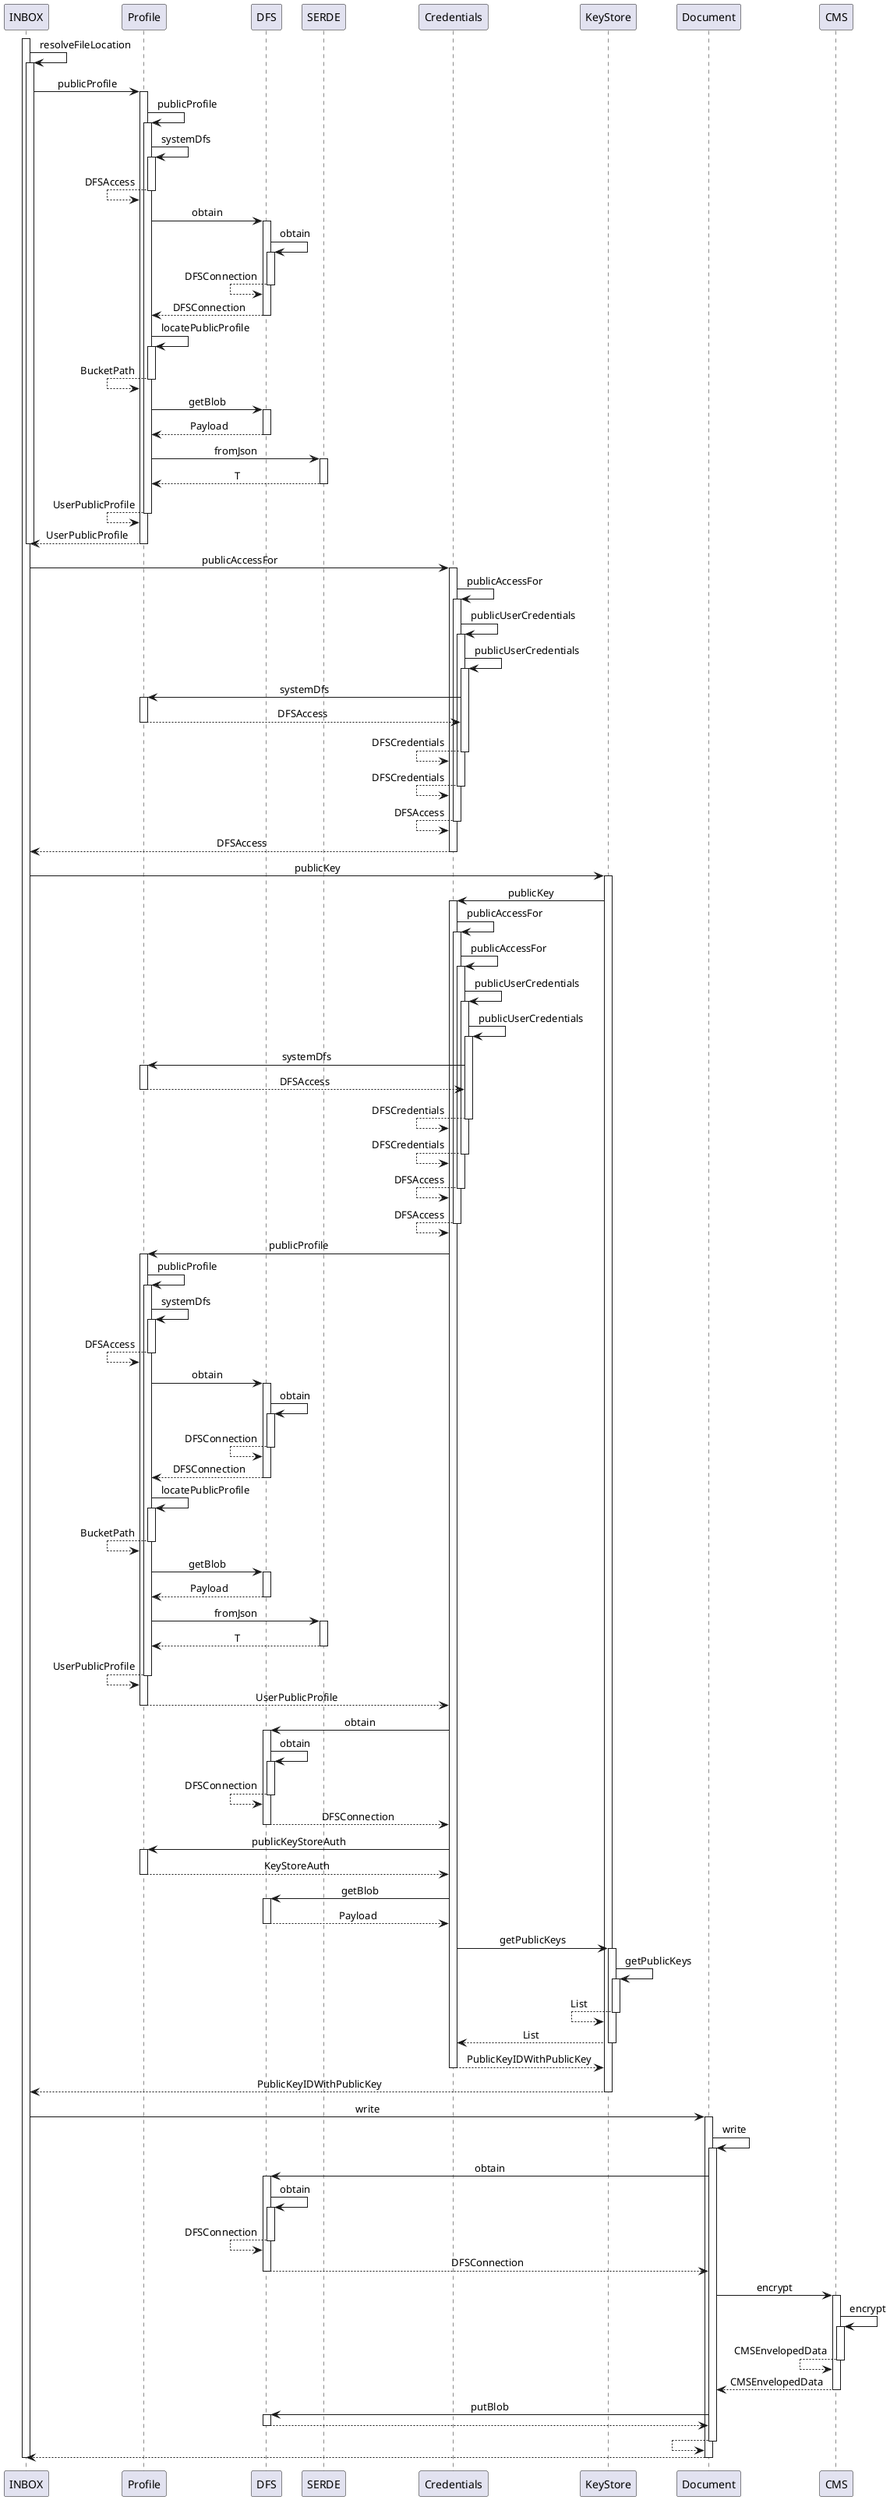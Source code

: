 @startuml

skinparam SequenceMessageAlign center

activate INBOX
' de.adorsys.datasafe.business.impl.inbox.actions.WriteToInboxImpl
INBOX -> INBOX : resolveFileLocation

activate INBOX
' de.adorsys.datasafe.business.impl.inbox.actions.WriteToInboxImpl
INBOX -> Profile : publicProfile

activate Profile
' de.adorsys.datasafe.business.api.directory.profile.operations.ProfileRetrievalService
Profile -> Profile : publicProfile

activate Profile
' de.adorsys.datasafe.business.impl.profile.DFSBasedProfileStorageImpl
Profile -> Profile : systemDfs

activate Profile
' de.adorsys.datasafe.business.impl.profile.DFSSystem
Profile <-- Profile : DFSAccess
deactivate Profile

' de.adorsys.datasafe.business.impl.profile.DFSBasedProfileStorageImpl
Profile -> DFS : obtain

activate DFS
' de.adorsys.datasafe.business.api.storage.dfs.DFSConnectionService
DFS -> DFS : obtain

activate DFS
' de.adorsys.datasafe.business.impl.dfs.DFSConnectionServiceImpl
DFS <-- DFS : DFSConnection
deactivate DFS

' de.adorsys.datasafe.business.api.storage.dfs.DFSConnectionService
Profile <-- DFS : DFSConnection
deactivate DFS

' de.adorsys.datasafe.business.impl.profile.DFSBasedProfileStorageImpl
Profile -> Profile : locatePublicProfile

activate Profile
' de.adorsys.datasafe.business.impl.profile.DFSBasedProfileStorageImpl
Profile <-- Profile : BucketPath
deactivate Profile

' de.adorsys.datasafe.business.impl.profile.DFSBasedProfileStorageImpl
Profile -> DFS : getBlob

activate DFS
' de.adorsys.dfs.connection.api.service.api.DFSConnection
Profile <-- DFS : Payload
deactivate DFS

' de.adorsys.datasafe.business.impl.profile.DFSBasedProfileStorageImpl
Profile -> SERDE : fromJson

activate SERDE
' de.adorsys.datasafe.business.impl.serde.GsonSerde
Profile <-- SERDE : T
deactivate SERDE

' de.adorsys.datasafe.business.impl.profile.DFSBasedProfileStorageImpl
Profile <-- Profile : UserPublicProfile
deactivate Profile

' de.adorsys.datasafe.business.api.directory.profile.operations.ProfileRetrievalService
INBOX <-- Profile : UserPublicProfile
deactivate Profile

deactivate INBOX

' de.adorsys.datasafe.business.impl.inbox.actions.WriteToInboxImpl
INBOX -> Credentials : publicAccessFor

activate Credentials
' de.adorsys.datasafe.business.api.storage.dfs.BucketAccessService
Credentials -> Credentials : publicAccessFor

activate Credentials
' de.adorsys.datasafe.business.impl.credentials.BucketAccessServiceImpl
Credentials -> Credentials : publicUserCredentials

activate Credentials
' de.adorsys.datasafe.business.api.storage.dfs.credentials.DFSCredentialsService
Credentials -> Credentials : publicUserCredentials

activate Credentials
' de.adorsys.datasafe.business.impl.credentials.SystemCredentialsServiceImpl
Credentials -> Profile : systemDfs

activate Profile
' de.adorsys.datasafe.business.impl.profile.DFSSystem
Credentials <-- Profile : DFSAccess
deactivate Profile

' de.adorsys.datasafe.business.impl.credentials.SystemCredentialsServiceImpl
Credentials <-- Credentials : DFSCredentials
deactivate Credentials

' de.adorsys.datasafe.business.api.storage.dfs.credentials.DFSCredentialsService
Credentials <-- Credentials : DFSCredentials
deactivate Credentials

' de.adorsys.datasafe.business.impl.credentials.BucketAccessServiceImpl
Credentials <-- Credentials : DFSAccess
deactivate Credentials

' de.adorsys.datasafe.business.api.storage.dfs.BucketAccessService
INBOX <-- Credentials : DFSAccess
deactivate Credentials

' de.adorsys.datasafe.business.impl.inbox.actions.WriteToInboxImpl
INBOX -> KeyStore : publicKey

activate KeyStore
' de.adorsys.datasafe.business.api.directory.profile.keys.PublicKeyService
KeyStore -> Credentials : publicKey

activate Credentials
' de.adorsys.datasafe.business.impl.credentials.DFSPublicKeyServiceImpl
Credentials -> Credentials : publicAccessFor

activate Credentials
' de.adorsys.datasafe.business.api.storage.dfs.BucketAccessService
Credentials -> Credentials : publicAccessFor

activate Credentials
' de.adorsys.datasafe.business.impl.credentials.BucketAccessServiceImpl
Credentials -> Credentials : publicUserCredentials

activate Credentials
' de.adorsys.datasafe.business.api.storage.dfs.credentials.DFSCredentialsService
Credentials -> Credentials : publicUserCredentials

activate Credentials
' de.adorsys.datasafe.business.impl.credentials.SystemCredentialsServiceImpl
Credentials -> Profile : systemDfs

activate Profile
' de.adorsys.datasafe.business.impl.profile.DFSSystem
Credentials <-- Profile : DFSAccess
deactivate Profile

' de.adorsys.datasafe.business.impl.credentials.SystemCredentialsServiceImpl
Credentials <-- Credentials : DFSCredentials
deactivate Credentials

' de.adorsys.datasafe.business.api.storage.dfs.credentials.DFSCredentialsService
Credentials <-- Credentials : DFSCredentials
deactivate Credentials

' de.adorsys.datasafe.business.impl.credentials.BucketAccessServiceImpl
Credentials <-- Credentials : DFSAccess
deactivate Credentials

' de.adorsys.datasafe.business.api.storage.dfs.BucketAccessService
Credentials <-- Credentials : DFSAccess
deactivate Credentials

' de.adorsys.datasafe.business.impl.credentials.DFSPublicKeyServiceImpl
Credentials -> Profile : publicProfile

activate Profile
' de.adorsys.datasafe.business.api.directory.profile.operations.ProfileRetrievalService
Profile -> Profile : publicProfile

activate Profile
' de.adorsys.datasafe.business.impl.profile.DFSBasedProfileStorageImpl
Profile -> Profile : systemDfs

activate Profile
' de.adorsys.datasafe.business.impl.profile.DFSSystem
Profile <-- Profile : DFSAccess
deactivate Profile

' de.adorsys.datasafe.business.impl.profile.DFSBasedProfileStorageImpl
Profile -> DFS : obtain

activate DFS
' de.adorsys.datasafe.business.api.storage.dfs.DFSConnectionService
DFS -> DFS : obtain

activate DFS
' de.adorsys.datasafe.business.impl.dfs.DFSConnectionServiceImpl
DFS <-- DFS : DFSConnection
deactivate DFS

' de.adorsys.datasafe.business.api.storage.dfs.DFSConnectionService
Profile <-- DFS : DFSConnection
deactivate DFS

' de.adorsys.datasafe.business.impl.profile.DFSBasedProfileStorageImpl
Profile -> Profile : locatePublicProfile

activate Profile
' de.adorsys.datasafe.business.impl.profile.DFSBasedProfileStorageImpl
Profile <-- Profile : BucketPath
deactivate Profile

' de.adorsys.datasafe.business.impl.profile.DFSBasedProfileStorageImpl
Profile -> DFS : getBlob

activate DFS
' de.adorsys.dfs.connection.api.service.api.DFSConnection
Profile <-- DFS : Payload
deactivate DFS

' de.adorsys.datasafe.business.impl.profile.DFSBasedProfileStorageImpl
Profile -> SERDE : fromJson

activate SERDE
' de.adorsys.datasafe.business.impl.serde.GsonSerde
Profile <-- SERDE : T
deactivate SERDE

' de.adorsys.datasafe.business.impl.profile.DFSBasedProfileStorageImpl
Profile <-- Profile : UserPublicProfile
deactivate Profile

' de.adorsys.datasafe.business.api.directory.profile.operations.ProfileRetrievalService
Credentials <-- Profile : UserPublicProfile
deactivate Profile

' de.adorsys.datasafe.business.impl.credentials.DFSPublicKeyServiceImpl
Credentials -> DFS : obtain

activate DFS
' de.adorsys.datasafe.business.api.storage.dfs.DFSConnectionService
DFS -> DFS : obtain

activate DFS
' de.adorsys.datasafe.business.impl.dfs.DFSConnectionServiceImpl
DFS <-- DFS : DFSConnection
deactivate DFS

' de.adorsys.datasafe.business.api.storage.dfs.DFSConnectionService
Credentials <-- DFS : DFSConnection
deactivate DFS

' de.adorsys.datasafe.business.impl.credentials.DFSPublicKeyServiceImpl
Credentials -> Profile : publicKeyStoreAuth

activate Profile
' de.adorsys.datasafe.business.impl.profile.DFSSystem
Credentials <-- Profile : KeyStoreAuth
deactivate Profile

' de.adorsys.datasafe.business.impl.credentials.DFSPublicKeyServiceImpl
Credentials -> DFS : getBlob

activate DFS
' de.adorsys.dfs.connection.api.service.api.DFSConnection
Credentials <-- DFS : Payload
deactivate DFS

' de.adorsys.datasafe.business.impl.credentials.DFSPublicKeyServiceImpl
Credentials -> KeyStore : getPublicKeys

activate KeyStore
' de.adorsys.datasafe.business.api.encryption.keystore.KeyStoreService
KeyStore -> KeyStore : getPublicKeys

activate KeyStore
' de.adorsys.datasafe.business.impl.keystore.service.KeyStoreServiceImpl
KeyStore <-- KeyStore : List
deactivate KeyStore

' de.adorsys.datasafe.business.api.encryption.keystore.KeyStoreService
Credentials <-- KeyStore : List
deactivate KeyStore

' de.adorsys.datasafe.business.impl.credentials.DFSPublicKeyServiceImpl
KeyStore <-- Credentials : PublicKeyIDWithPublicKey
deactivate Credentials

' de.adorsys.datasafe.business.api.directory.profile.keys.PublicKeyService
INBOX <-- KeyStore : PublicKeyIDWithPublicKey
deactivate KeyStore

' de.adorsys.datasafe.business.impl.inbox.actions.WriteToInboxImpl
INBOX -> Document : write

activate Document
' de.adorsys.datasafe.business.api.storage.document.DocumentWriteService
Document -> Document : write

activate Document
' de.adorsys.datasafe.business.impl.document.cms.CMSDocumentWriteService
Document -> DFS : obtain

activate DFS
' de.adorsys.datasafe.business.api.storage.dfs.DFSConnectionService
DFS -> DFS : obtain

activate DFS
' de.adorsys.datasafe.business.impl.dfs.DFSConnectionServiceImpl
DFS <-- DFS : DFSConnection
deactivate DFS

' de.adorsys.datasafe.business.api.storage.dfs.DFSConnectionService
Document <-- DFS : DFSConnection
deactivate DFS

' de.adorsys.datasafe.business.impl.document.cms.CMSDocumentWriteService
Document -> CMS : encrypt

activate CMS
' de.adorsys.datasafe.business.api.encryption.cmsencryption.CMSEncryptionService
CMS -> CMS : encrypt

activate CMS
' de.adorsys.datasafe.business.impl.cmsencryption.services.CMSEncryptionServiceImpl
CMS <-- CMS : CMSEnvelopedData
deactivate CMS

' de.adorsys.datasafe.business.api.encryption.cmsencryption.CMSEncryptionService
Document <-- CMS : CMSEnvelopedData
deactivate CMS

' de.adorsys.datasafe.business.impl.document.cms.CMSDocumentWriteService
Document -> DFS : putBlob

activate DFS
' de.adorsys.dfs.connection.api.service.api.DFSConnection
Document <-- DFS :
deactivate DFS

' de.adorsys.datasafe.business.impl.document.cms.CMSDocumentWriteService
Document <-- Document :
deactivate Document

' de.adorsys.datasafe.business.api.storage.document.DocumentWriteService
INBOX <-- Document :
deactivate Document

deactivate INBOX

@enduml
